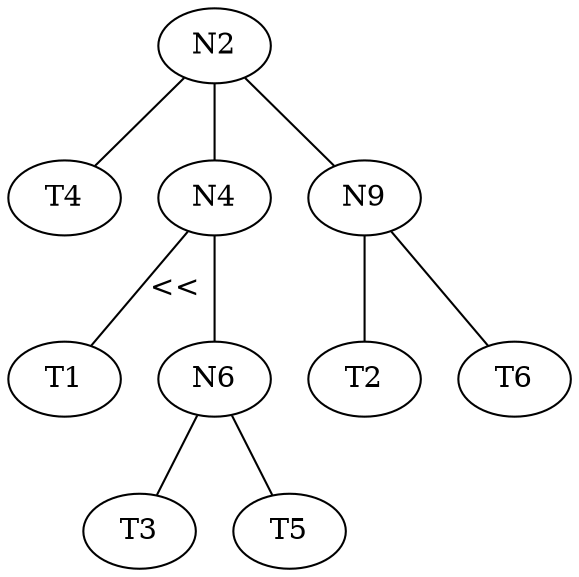 digraph DG {
  edge [arrowhead = none]
  N2 -> T4
  N2 -> N4
  N2 -> N9
  N4 -> T1 [label="<<"]
  N4 -> N6
  N6 -> T3
  N6 -> T5
  N9 -> T2
  N9 -> T6
}
